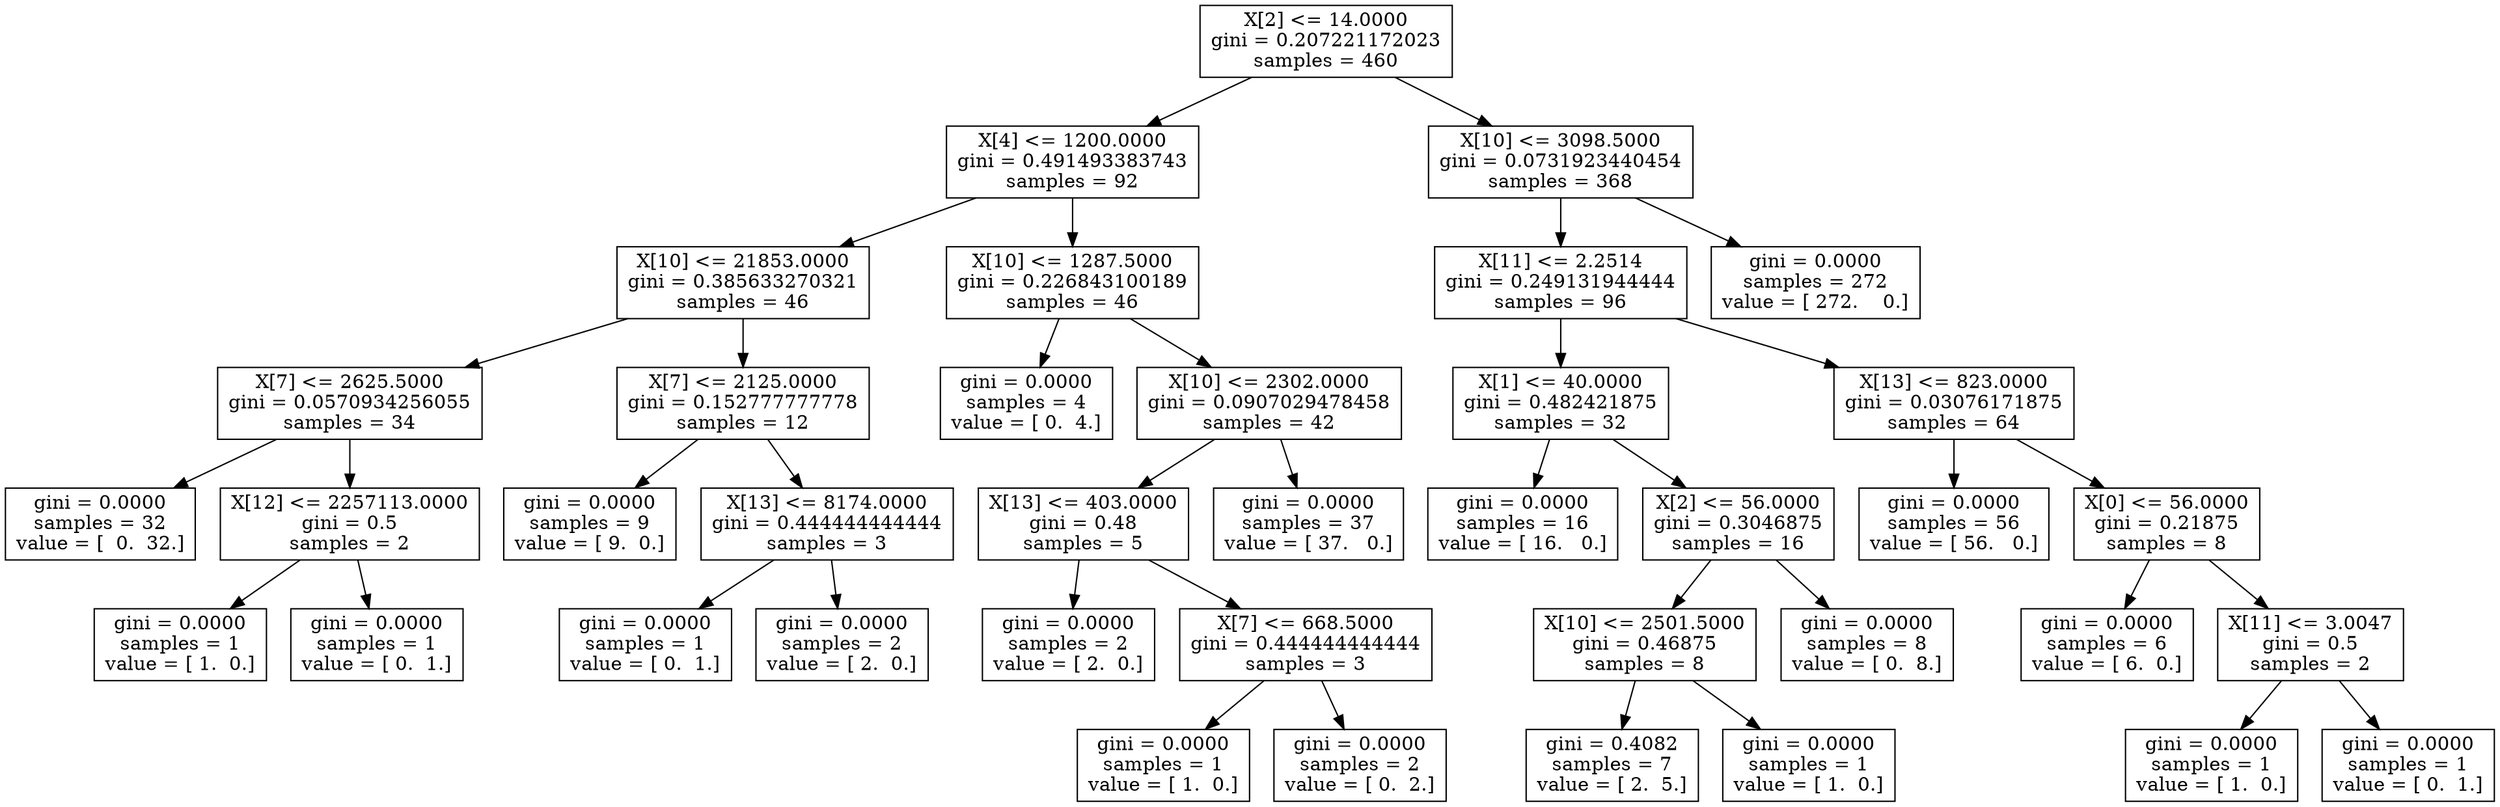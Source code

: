 digraph Tree {
0 [label="X[2] <= 14.0000\ngini = 0.207221172023\nsamples = 460", shape="box"] ;
1 [label="X[4] <= 1200.0000\ngini = 0.491493383743\nsamples = 92", shape="box"] ;
0 -> 1 ;
2 [label="X[10] <= 21853.0000\ngini = 0.385633270321\nsamples = 46", shape="box"] ;
1 -> 2 ;
3 [label="X[7] <= 2625.5000\ngini = 0.0570934256055\nsamples = 34", shape="box"] ;
2 -> 3 ;
4 [label="gini = 0.0000\nsamples = 32\nvalue = [  0.  32.]", shape="box"] ;
3 -> 4 ;
5 [label="X[12] <= 2257113.0000\ngini = 0.5\nsamples = 2", shape="box"] ;
3 -> 5 ;
6 [label="gini = 0.0000\nsamples = 1\nvalue = [ 1.  0.]", shape="box"] ;
5 -> 6 ;
7 [label="gini = 0.0000\nsamples = 1\nvalue = [ 0.  1.]", shape="box"] ;
5 -> 7 ;
8 [label="X[7] <= 2125.0000\ngini = 0.152777777778\nsamples = 12", shape="box"] ;
2 -> 8 ;
9 [label="gini = 0.0000\nsamples = 9\nvalue = [ 9.  0.]", shape="box"] ;
8 -> 9 ;
10 [label="X[13] <= 8174.0000\ngini = 0.444444444444\nsamples = 3", shape="box"] ;
8 -> 10 ;
11 [label="gini = 0.0000\nsamples = 1\nvalue = [ 0.  1.]", shape="box"] ;
10 -> 11 ;
12 [label="gini = 0.0000\nsamples = 2\nvalue = [ 2.  0.]", shape="box"] ;
10 -> 12 ;
13 [label="X[10] <= 1287.5000\ngini = 0.226843100189\nsamples = 46", shape="box"] ;
1 -> 13 ;
14 [label="gini = 0.0000\nsamples = 4\nvalue = [ 0.  4.]", shape="box"] ;
13 -> 14 ;
15 [label="X[10] <= 2302.0000\ngini = 0.0907029478458\nsamples = 42", shape="box"] ;
13 -> 15 ;
16 [label="X[13] <= 403.0000\ngini = 0.48\nsamples = 5", shape="box"] ;
15 -> 16 ;
17 [label="gini = 0.0000\nsamples = 2\nvalue = [ 2.  0.]", shape="box"] ;
16 -> 17 ;
18 [label="X[7] <= 668.5000\ngini = 0.444444444444\nsamples = 3", shape="box"] ;
16 -> 18 ;
19 [label="gini = 0.0000\nsamples = 1\nvalue = [ 1.  0.]", shape="box"] ;
18 -> 19 ;
20 [label="gini = 0.0000\nsamples = 2\nvalue = [ 0.  2.]", shape="box"] ;
18 -> 20 ;
21 [label="gini = 0.0000\nsamples = 37\nvalue = [ 37.   0.]", shape="box"] ;
15 -> 21 ;
22 [label="X[10] <= 3098.5000\ngini = 0.0731923440454\nsamples = 368", shape="box"] ;
0 -> 22 ;
23 [label="X[11] <= 2.2514\ngini = 0.249131944444\nsamples = 96", shape="box"] ;
22 -> 23 ;
24 [label="X[1] <= 40.0000\ngini = 0.482421875\nsamples = 32", shape="box"] ;
23 -> 24 ;
25 [label="gini = 0.0000\nsamples = 16\nvalue = [ 16.   0.]", shape="box"] ;
24 -> 25 ;
26 [label="X[2] <= 56.0000\ngini = 0.3046875\nsamples = 16", shape="box"] ;
24 -> 26 ;
27 [label="X[10] <= 2501.5000\ngini = 0.46875\nsamples = 8", shape="box"] ;
26 -> 27 ;
28 [label="gini = 0.4082\nsamples = 7\nvalue = [ 2.  5.]", shape="box"] ;
27 -> 28 ;
29 [label="gini = 0.0000\nsamples = 1\nvalue = [ 1.  0.]", shape="box"] ;
27 -> 29 ;
30 [label="gini = 0.0000\nsamples = 8\nvalue = [ 0.  8.]", shape="box"] ;
26 -> 30 ;
31 [label="X[13] <= 823.0000\ngini = 0.03076171875\nsamples = 64", shape="box"] ;
23 -> 31 ;
32 [label="gini = 0.0000\nsamples = 56\nvalue = [ 56.   0.]", shape="box"] ;
31 -> 32 ;
33 [label="X[0] <= 56.0000\ngini = 0.21875\nsamples = 8", shape="box"] ;
31 -> 33 ;
34 [label="gini = 0.0000\nsamples = 6\nvalue = [ 6.  0.]", shape="box"] ;
33 -> 34 ;
35 [label="X[11] <= 3.0047\ngini = 0.5\nsamples = 2", shape="box"] ;
33 -> 35 ;
36 [label="gini = 0.0000\nsamples = 1\nvalue = [ 1.  0.]", shape="box"] ;
35 -> 36 ;
37 [label="gini = 0.0000\nsamples = 1\nvalue = [ 0.  1.]", shape="box"] ;
35 -> 37 ;
38 [label="gini = 0.0000\nsamples = 272\nvalue = [ 272.    0.]", shape="box"] ;
22 -> 38 ;
}